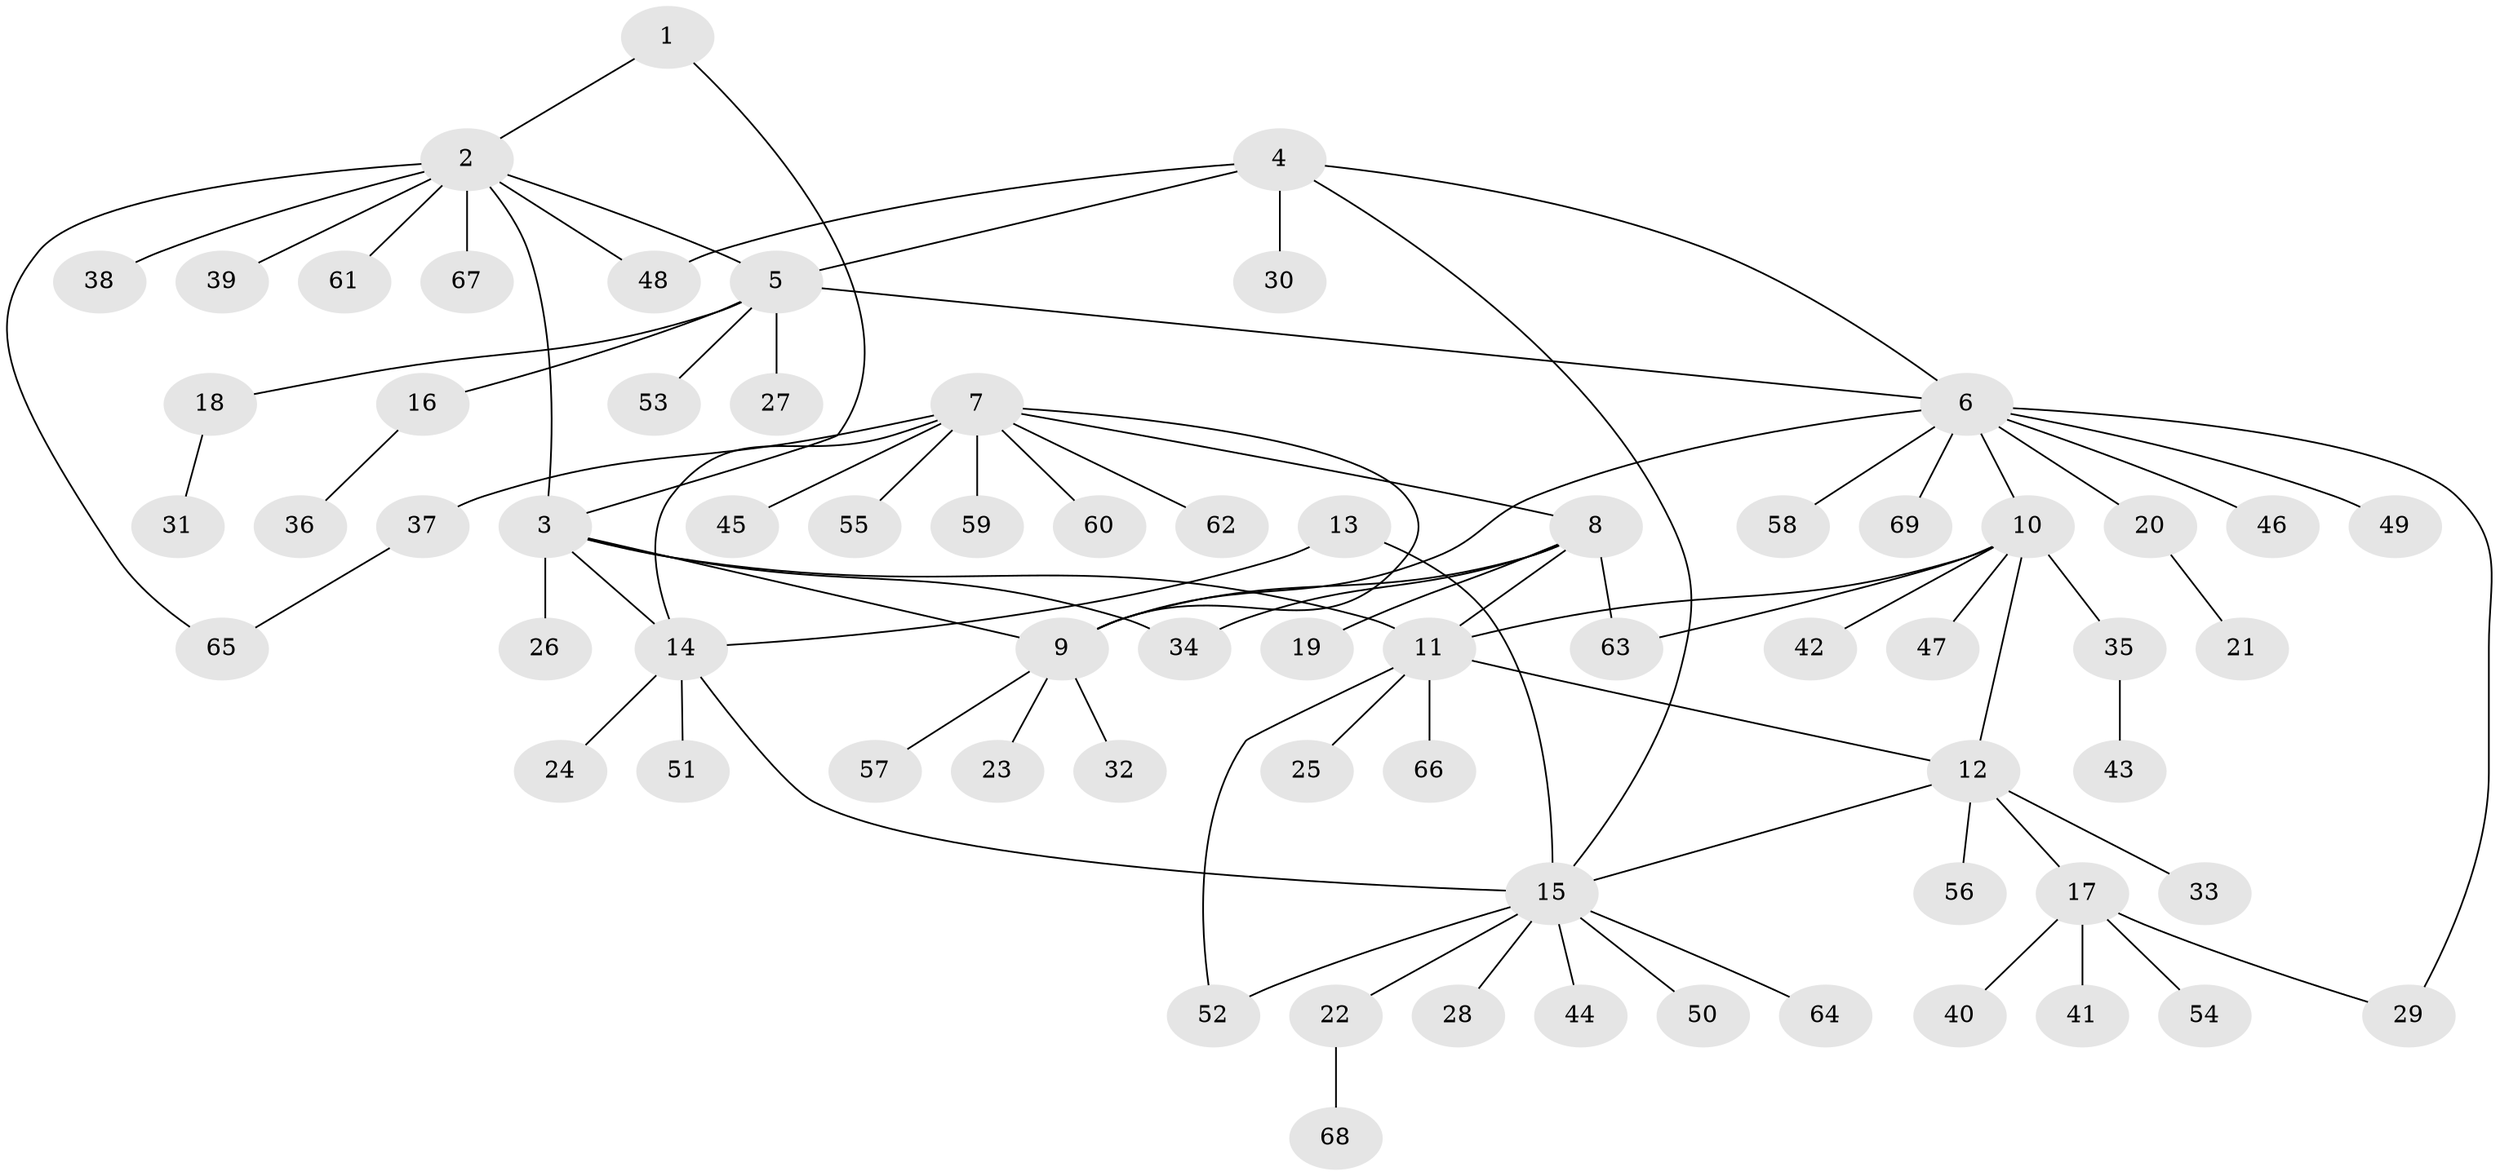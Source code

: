 // Generated by graph-tools (version 1.1) at 2025/37/03/09/25 02:37:34]
// undirected, 69 vertices, 85 edges
graph export_dot {
graph [start="1"]
  node [color=gray90,style=filled];
  1;
  2;
  3;
  4;
  5;
  6;
  7;
  8;
  9;
  10;
  11;
  12;
  13;
  14;
  15;
  16;
  17;
  18;
  19;
  20;
  21;
  22;
  23;
  24;
  25;
  26;
  27;
  28;
  29;
  30;
  31;
  32;
  33;
  34;
  35;
  36;
  37;
  38;
  39;
  40;
  41;
  42;
  43;
  44;
  45;
  46;
  47;
  48;
  49;
  50;
  51;
  52;
  53;
  54;
  55;
  56;
  57;
  58;
  59;
  60;
  61;
  62;
  63;
  64;
  65;
  66;
  67;
  68;
  69;
  1 -- 2;
  1 -- 3;
  2 -- 3;
  2 -- 5;
  2 -- 38;
  2 -- 39;
  2 -- 48;
  2 -- 61;
  2 -- 65;
  2 -- 67;
  3 -- 9;
  3 -- 11;
  3 -- 14;
  3 -- 26;
  3 -- 34;
  4 -- 5;
  4 -- 6;
  4 -- 15;
  4 -- 30;
  4 -- 48;
  5 -- 6;
  5 -- 16;
  5 -- 18;
  5 -- 27;
  5 -- 53;
  6 -- 9;
  6 -- 10;
  6 -- 20;
  6 -- 29;
  6 -- 46;
  6 -- 49;
  6 -- 58;
  6 -- 69;
  7 -- 8;
  7 -- 9;
  7 -- 14;
  7 -- 37;
  7 -- 45;
  7 -- 55;
  7 -- 59;
  7 -- 60;
  7 -- 62;
  8 -- 9;
  8 -- 11;
  8 -- 19;
  8 -- 34;
  8 -- 63;
  9 -- 23;
  9 -- 32;
  9 -- 57;
  10 -- 11;
  10 -- 12;
  10 -- 35;
  10 -- 42;
  10 -- 47;
  10 -- 63;
  11 -- 12;
  11 -- 25;
  11 -- 52;
  11 -- 66;
  12 -- 15;
  12 -- 17;
  12 -- 33;
  12 -- 56;
  13 -- 14;
  13 -- 15;
  14 -- 15;
  14 -- 24;
  14 -- 51;
  15 -- 22;
  15 -- 28;
  15 -- 44;
  15 -- 50;
  15 -- 52;
  15 -- 64;
  16 -- 36;
  17 -- 29;
  17 -- 40;
  17 -- 41;
  17 -- 54;
  18 -- 31;
  20 -- 21;
  22 -- 68;
  35 -- 43;
  37 -- 65;
}
